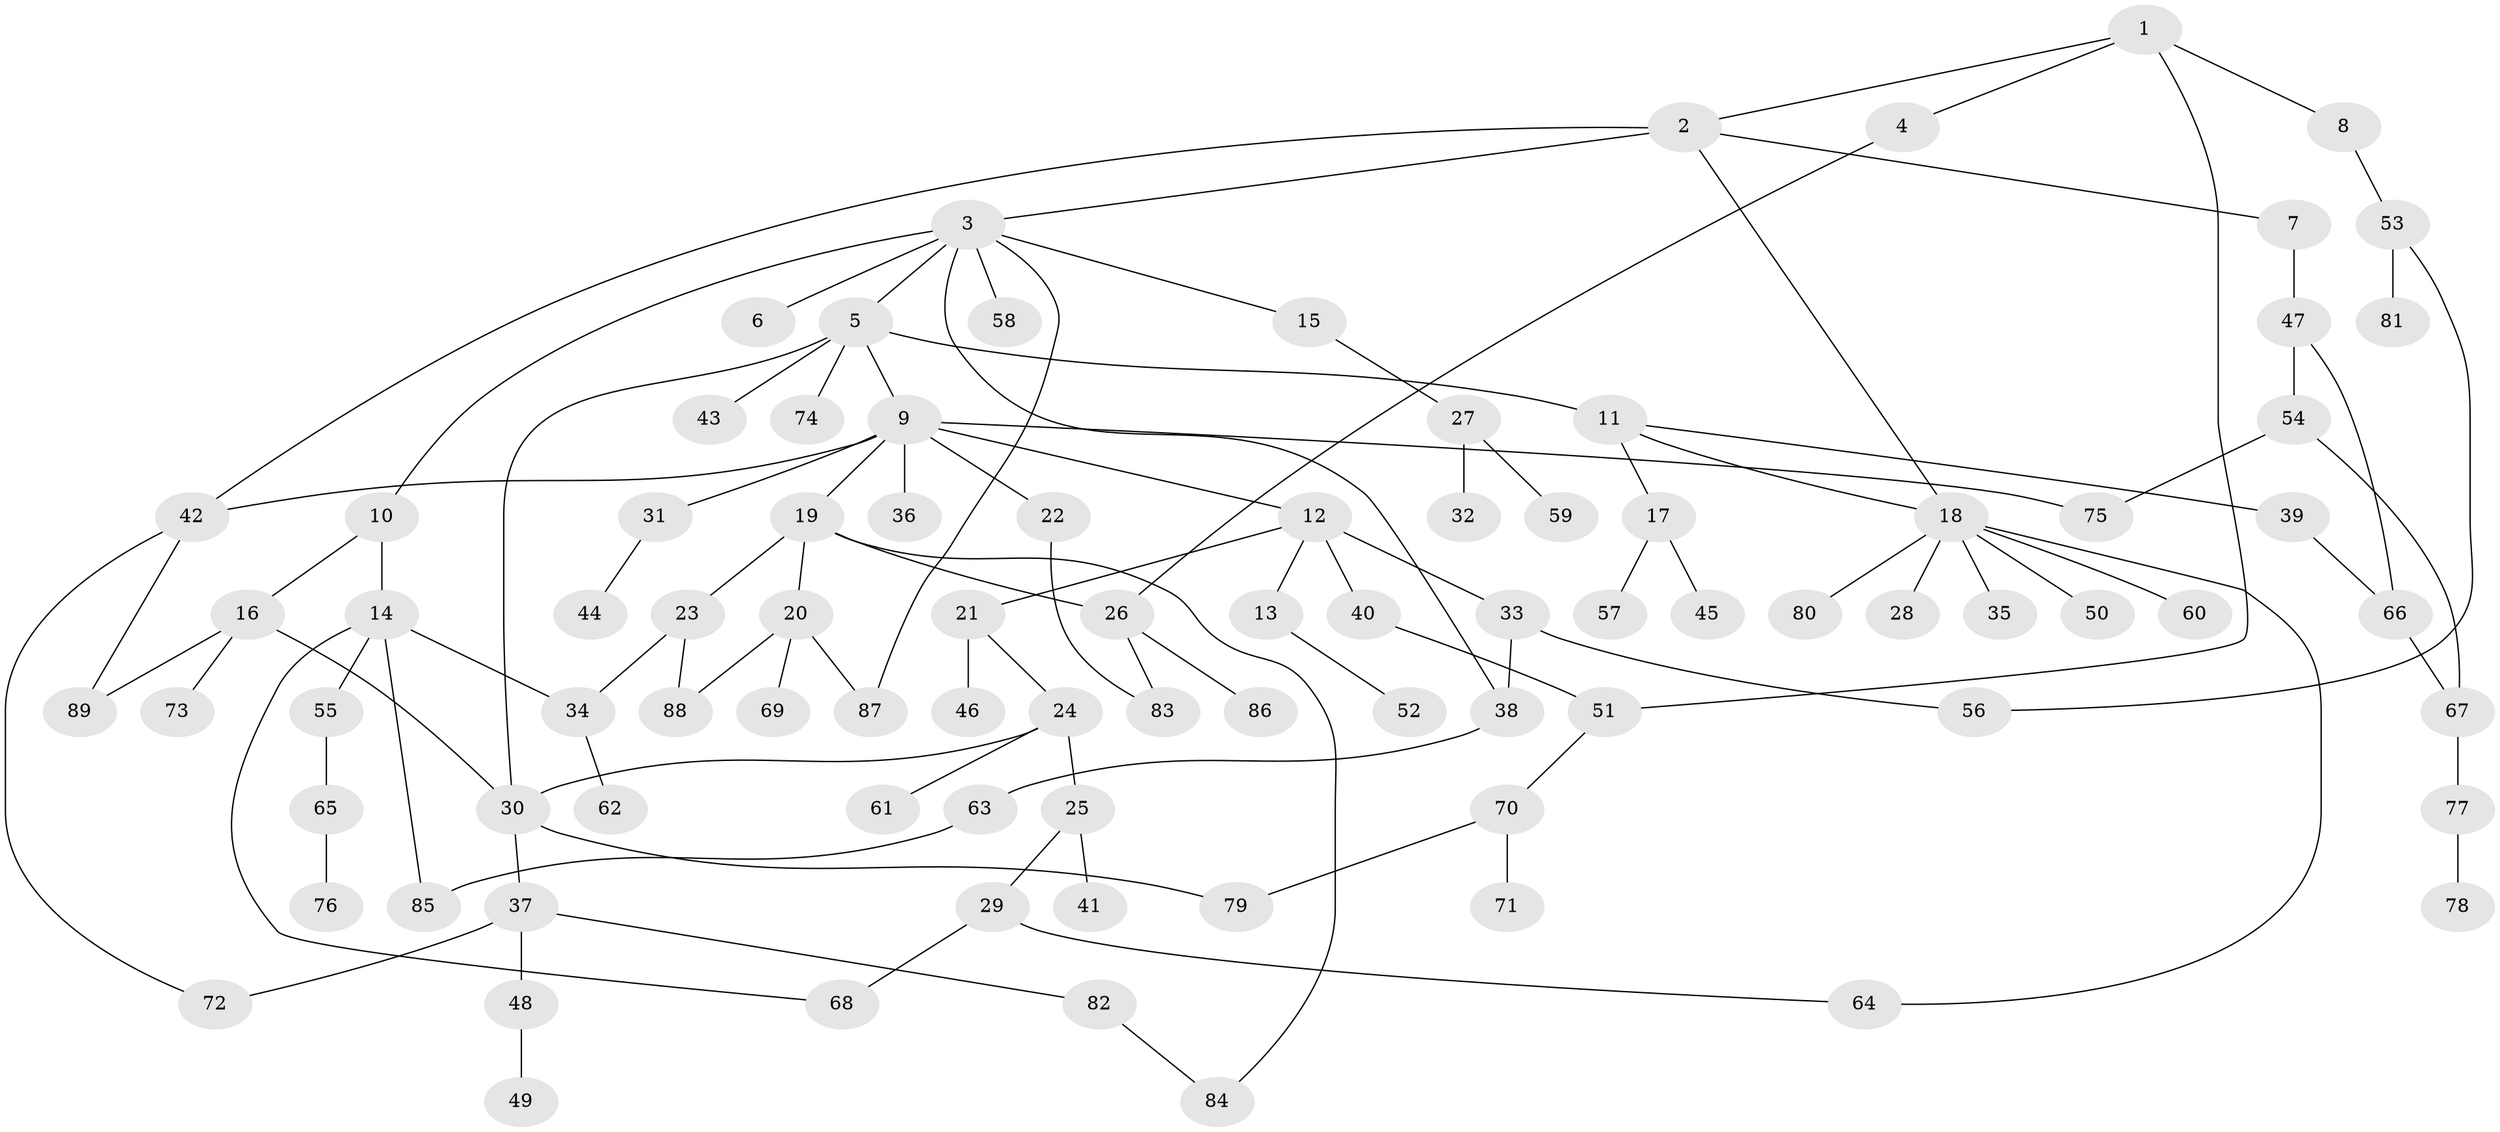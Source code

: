 // Generated by graph-tools (version 1.1) at 2025/01/03/09/25 03:01:10]
// undirected, 89 vertices, 110 edges
graph export_dot {
graph [start="1"]
  node [color=gray90,style=filled];
  1;
  2;
  3;
  4;
  5;
  6;
  7;
  8;
  9;
  10;
  11;
  12;
  13;
  14;
  15;
  16;
  17;
  18;
  19;
  20;
  21;
  22;
  23;
  24;
  25;
  26;
  27;
  28;
  29;
  30;
  31;
  32;
  33;
  34;
  35;
  36;
  37;
  38;
  39;
  40;
  41;
  42;
  43;
  44;
  45;
  46;
  47;
  48;
  49;
  50;
  51;
  52;
  53;
  54;
  55;
  56;
  57;
  58;
  59;
  60;
  61;
  62;
  63;
  64;
  65;
  66;
  67;
  68;
  69;
  70;
  71;
  72;
  73;
  74;
  75;
  76;
  77;
  78;
  79;
  80;
  81;
  82;
  83;
  84;
  85;
  86;
  87;
  88;
  89;
  1 -- 2;
  1 -- 4;
  1 -- 8;
  1 -- 51;
  2 -- 3;
  2 -- 7;
  2 -- 18;
  2 -- 42;
  3 -- 5;
  3 -- 6;
  3 -- 10;
  3 -- 15;
  3 -- 38;
  3 -- 58;
  3 -- 87;
  4 -- 26;
  5 -- 9;
  5 -- 11;
  5 -- 30;
  5 -- 43;
  5 -- 74;
  7 -- 47;
  8 -- 53;
  9 -- 12;
  9 -- 19;
  9 -- 22;
  9 -- 31;
  9 -- 36;
  9 -- 42;
  9 -- 75;
  10 -- 14;
  10 -- 16;
  11 -- 17;
  11 -- 39;
  11 -- 18;
  12 -- 13;
  12 -- 21;
  12 -- 33;
  12 -- 40;
  13 -- 52;
  14 -- 55;
  14 -- 68;
  14 -- 85;
  14 -- 34;
  15 -- 27;
  16 -- 73;
  16 -- 89;
  16 -- 30;
  17 -- 45;
  17 -- 57;
  18 -- 28;
  18 -- 35;
  18 -- 50;
  18 -- 60;
  18 -- 64;
  18 -- 80;
  19 -- 20;
  19 -- 23;
  19 -- 26;
  19 -- 84;
  20 -- 69;
  20 -- 88;
  20 -- 87;
  21 -- 24;
  21 -- 46;
  22 -- 83;
  23 -- 34;
  23 -- 88;
  24 -- 25;
  24 -- 61;
  24 -- 30;
  25 -- 29;
  25 -- 41;
  26 -- 83;
  26 -- 86;
  27 -- 32;
  27 -- 59;
  29 -- 64;
  29 -- 68;
  30 -- 37;
  30 -- 79;
  31 -- 44;
  33 -- 56;
  33 -- 38;
  34 -- 62;
  37 -- 48;
  37 -- 72;
  37 -- 82;
  38 -- 63;
  39 -- 66;
  40 -- 51;
  42 -- 72;
  42 -- 89;
  47 -- 54;
  47 -- 66;
  48 -- 49;
  51 -- 70;
  53 -- 81;
  53 -- 56;
  54 -- 67;
  54 -- 75;
  55 -- 65;
  63 -- 85;
  65 -- 76;
  66 -- 67;
  67 -- 77;
  70 -- 71;
  70 -- 79;
  77 -- 78;
  82 -- 84;
}
